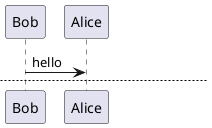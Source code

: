 {
  "sha1": "8dk6knornz4mphkhbgv5sejym0vuzld",
  "insertion": {
    "when": "2024-05-30T20:48:21.394Z",
    "user": "plantuml@gmail.com"
  }
}
@startuml
Bob -> Alice : hello

newpage

Bob -> Alice : hello2
create Dog
Alice --> Dog : creation
Bob -> Alice : hello3

newpage
Bob -> Alice : hello4
@enduml
